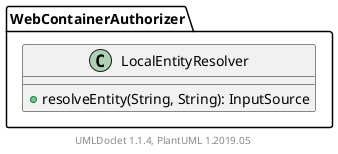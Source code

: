 @startuml

    class WebContainerAuthorizer.LocalEntityResolver [[WebContainerAuthorizer.LocalEntityResolver.html]] {
        +resolveEntity(String, String): InputSource
    }


    center footer UMLDoclet 1.1.4, PlantUML 1.2019.05
@enduml
